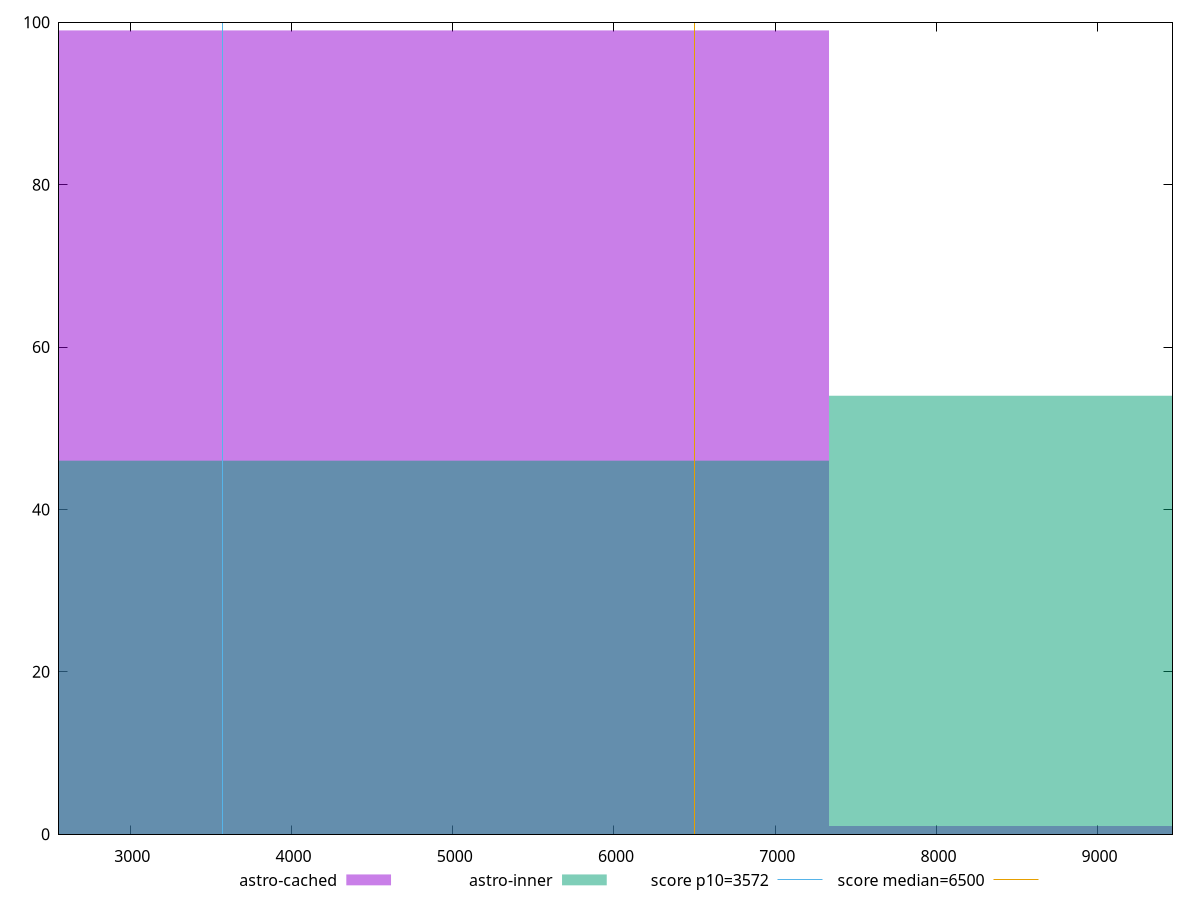 reset

$astroCached <<EOF
4889.326188536332 99
9778.652377072664 1
EOF

$astroInner <<EOF
4889.326188536332 46
9778.652377072664 54
EOF

set key outside below
set boxwidth 4889.326188536332
set xrange [2557.659:9464.589000000002]
set yrange [0:100]
set trange [0:100]
set style fill transparent solid 0.5 noborder

set parametric
set terminal svg size 640, 500 enhanced background rgb 'white'
set output "reports/report_00033_2021-03-01T14-23-16.841Z/first-cpu-idle/comparison/histogram/1_vs_2.svg"

plot $astroCached title "astro-cached" with boxes, \
     $astroInner title "astro-inner" with boxes, \
     3572,t title "score p10=3572", \
     6500,t title "score median=6500"

reset
